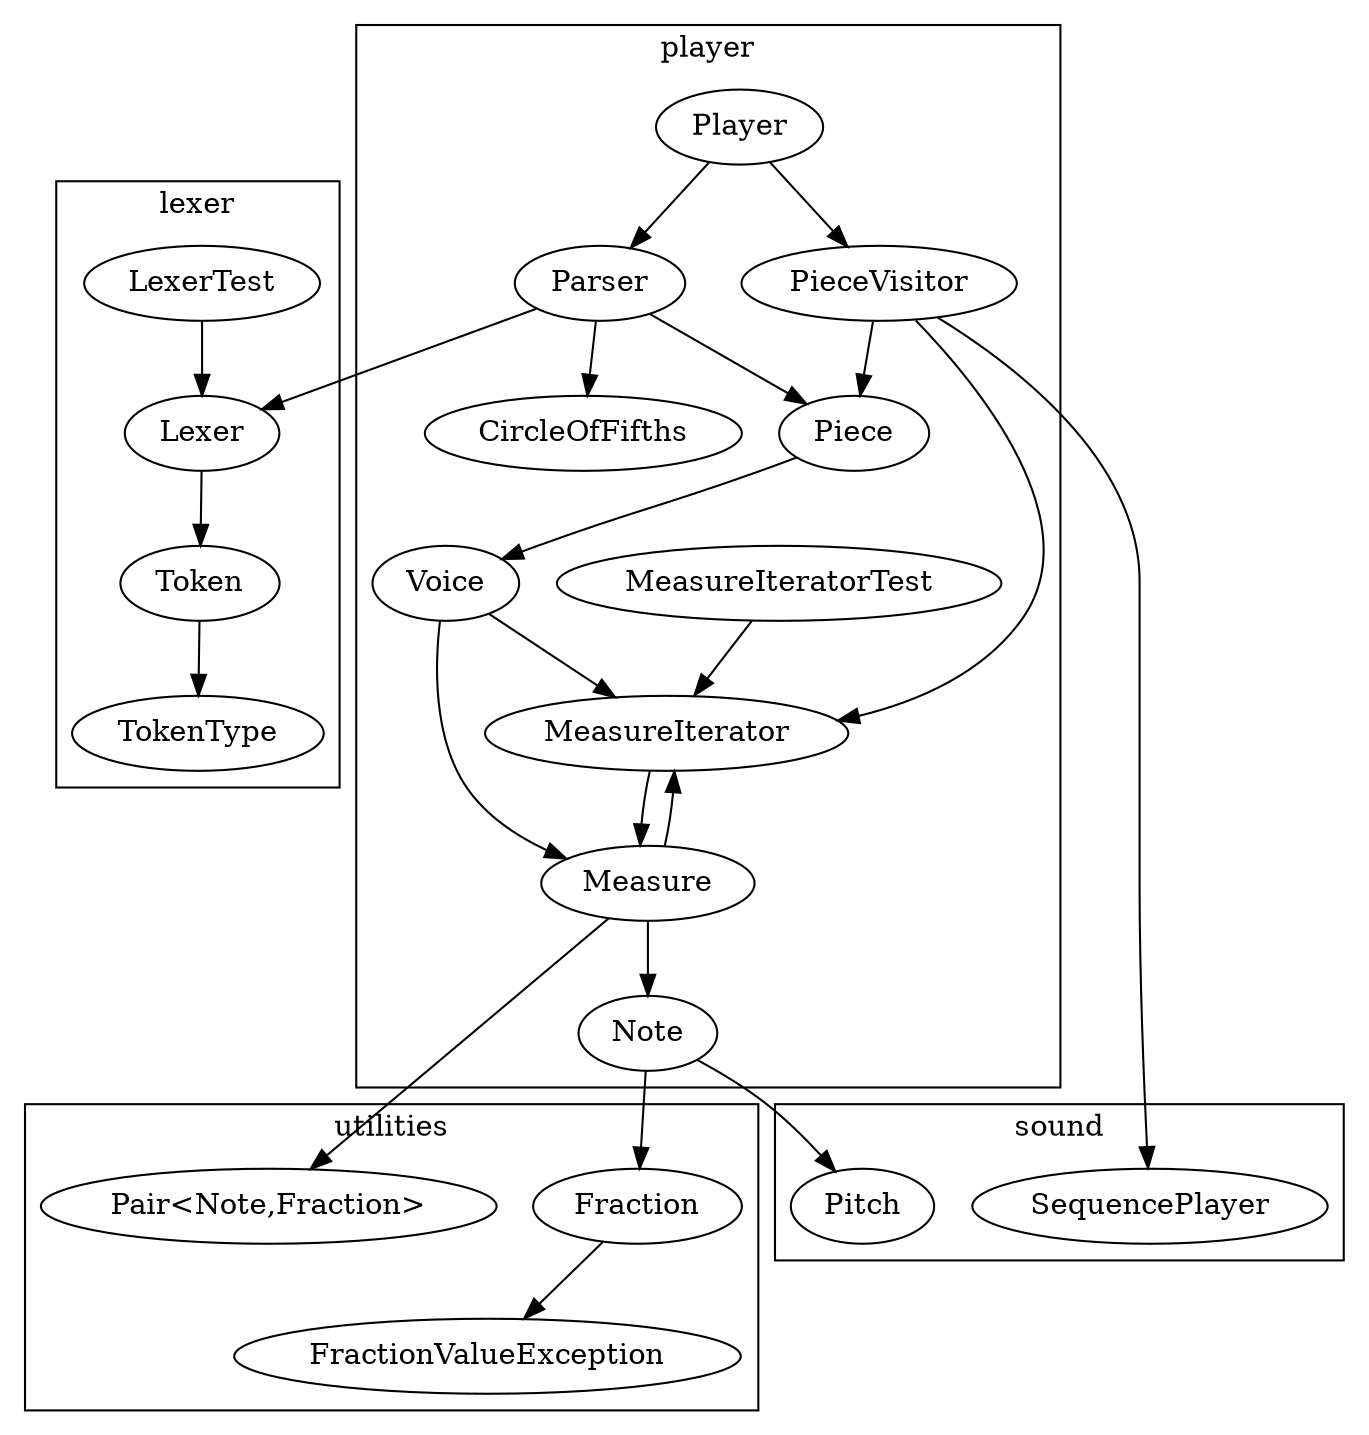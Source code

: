 // A very rough sketch of dependancies.
// A -> B means that the class A in some way requires B to function fully.
// A -> B neither implies B -> A or not B -> A

// This document is rough and subject to tons of change.

digraph Classes {
	subgraph cluster_lexer {
		label = "lexer";
		Lexer;
		Token;
		TokenType;
		LexerTest;
	}
	subgraph cluster_utilities {
		label = "utilities";
		Fraction;
		FractionValueException;
		"Pair<Note,Fraction>";
	}
	subgraph cluster_sound {
		label = "sound";
		Pitch;
		SequencePlayer;
	}
	subgraph cluster_player {
		label = "player";
		Parser;
		Player;
		PieceVisitor;
		Piece;
		CircleOfFifths;
		Voice;
		MeasureIterator;
		Measure;
		Note;
		MeasureIteratorTest;
	}
	// Parsing Chain...
	Parser -> Lexer -> Token->TokenType;
	Parser -> CircleOfFifths
	// Data Structure...
	Parser -> Piece;
	PieceVisitor -> Piece;
	PieceVisitor -> MeasureIterator->Measure;
	Measure->MeasureIterator;
	Voice->MeasureIterator;
	Piece->Voice->Measure->Note;
	Measure->"Pair<Note,Fraction>";
	Note->Pitch;
	Note->Fraction->FractionValueException;
	// Player.
	Player -> Parser;
	Player -> PieceVisitor -> SequencePlayer;
	//Testing...
	LexerTest->Lexer;
	MeasureIteratorTest->MeasureIterator;
}
